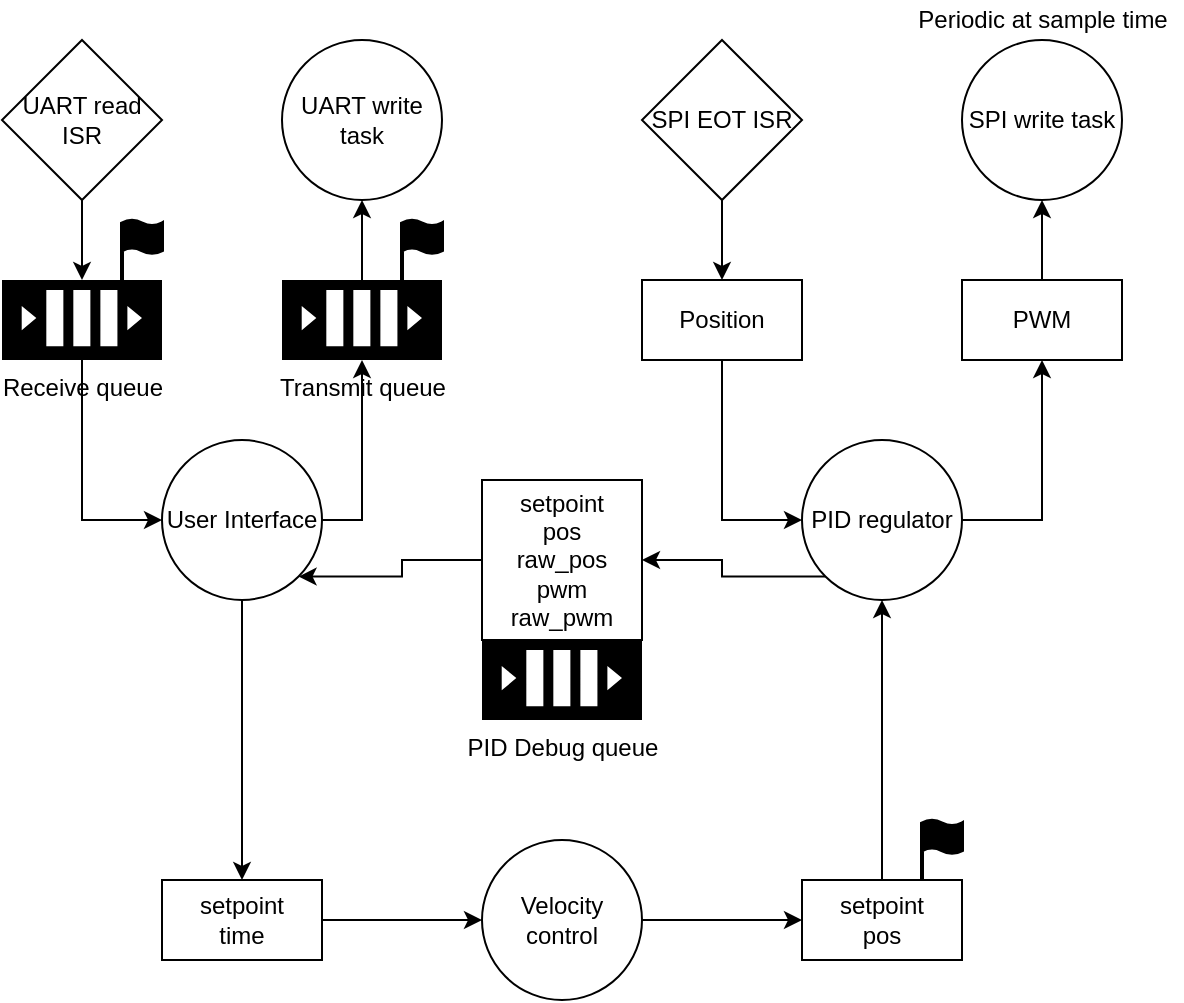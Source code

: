 <mxfile version="14.4.3" type="device"><diagram id="cHEMKnrg96ON_sAFA7hZ" name="Page-1"><mxGraphModel dx="931" dy="563" grid="1" gridSize="10" guides="1" tooltips="1" connect="1" arrows="1" fold="1" page="1" pageScale="1" pageWidth="827" pageHeight="1169" math="0" shadow="0"><root><mxCell id="0"/><mxCell id="1" parent="0"/><mxCell id="BFLCeElh9xtPwflNC6KJ-11" value="UART write task" style="ellipse;whiteSpace=wrap;html=1;aspect=fixed;" vertex="1" parent="1"><mxGeometry x="260" y="40" width="80" height="80" as="geometry"/></mxCell><mxCell id="BFLCeElh9xtPwflNC6KJ-15" style="edgeStyle=orthogonalEdgeStyle;rounded=0;orthogonalLoop=1;jettySize=auto;html=1;entryX=0.5;entryY=1;entryDx=0;entryDy=0;" edge="1" parent="1" source="BFLCeElh9xtPwflNC6KJ-12" target="BFLCeElh9xtPwflNC6KJ-11"><mxGeometry relative="1" as="geometry"><mxPoint x="160" y="90" as="targetPoint"/></mxGeometry></mxCell><mxCell id="BFLCeElh9xtPwflNC6KJ-12" value="Transmit queue" style="outlineConnect=0;dashed=0;verticalLabelPosition=bottom;verticalAlign=top;align=center;html=1;shape=mxgraph.aws3.queue;gradientColor=none;fillColor=#000000;" vertex="1" parent="1"><mxGeometry x="260" y="160" width="80" height="40" as="geometry"/></mxCell><mxCell id="BFLCeElh9xtPwflNC6KJ-67" style="edgeStyle=orthogonalEdgeStyle;rounded=0;orthogonalLoop=1;jettySize=auto;html=1;entryX=0;entryY=0.5;entryDx=0;entryDy=0;startArrow=none;startFill=0;" edge="1" parent="1" source="BFLCeElh9xtPwflNC6KJ-13" target="BFLCeElh9xtPwflNC6KJ-25"><mxGeometry relative="1" as="geometry"/></mxCell><mxCell id="BFLCeElh9xtPwflNC6KJ-13" value="Receive queue" style="outlineConnect=0;dashed=0;verticalLabelPosition=bottom;verticalAlign=top;align=center;html=1;shape=mxgraph.aws3.queue;gradientColor=none;fillColor=#000000;" vertex="1" parent="1"><mxGeometry x="120" y="160" width="80" height="40" as="geometry"/></mxCell><mxCell id="BFLCeElh9xtPwflNC6KJ-22" value="" style="html=1;verticalLabelPosition=bottom;align=center;labelBackgroundColor=#ffffff;verticalAlign=top;strokeWidth=2;shadow=0;dashed=0;shape=mxgraph.ios7.icons.flag;fillColor=#000000;" vertex="1" parent="1"><mxGeometry x="320" y="130" width="20" height="30" as="geometry"/></mxCell><mxCell id="BFLCeElh9xtPwflNC6KJ-23" value="" style="html=1;verticalLabelPosition=bottom;align=center;labelBackgroundColor=#ffffff;verticalAlign=top;strokeWidth=2;shadow=0;dashed=0;shape=mxgraph.ios7.icons.flag;fillColor=#000000;" vertex="1" parent="1"><mxGeometry x="180" y="130" width="20" height="30" as="geometry"/></mxCell><mxCell id="BFLCeElh9xtPwflNC6KJ-54" style="edgeStyle=orthogonalEdgeStyle;rounded=0;orthogonalLoop=1;jettySize=auto;html=1;entryX=0.5;entryY=0;entryDx=0;entryDy=0;startArrow=none;startFill=0;" edge="1" parent="1" source="BFLCeElh9xtPwflNC6KJ-25" target="BFLCeElh9xtPwflNC6KJ-53"><mxGeometry relative="1" as="geometry"/></mxCell><mxCell id="BFLCeElh9xtPwflNC6KJ-66" style="edgeStyle=orthogonalEdgeStyle;rounded=0;orthogonalLoop=1;jettySize=auto;html=1;entryX=0.5;entryY=1;entryDx=0;entryDy=0;entryPerimeter=0;startArrow=none;startFill=0;" edge="1" parent="1" source="BFLCeElh9xtPwflNC6KJ-25" target="BFLCeElh9xtPwflNC6KJ-12"><mxGeometry relative="1" as="geometry"><Array as="points"><mxPoint x="300" y="280"/></Array></mxGeometry></mxCell><mxCell id="BFLCeElh9xtPwflNC6KJ-25" value="User Interface" style="ellipse;whiteSpace=wrap;html=1;aspect=fixed;strokeColor=#000000;fillColor=#FFFFFF;" vertex="1" parent="1"><mxGeometry x="200" y="240" width="80" height="80" as="geometry"/></mxCell><mxCell id="BFLCeElh9xtPwflNC6KJ-44" style="edgeStyle=orthogonalEdgeStyle;rounded=0;orthogonalLoop=1;jettySize=auto;html=1;entryX=0.5;entryY=1;entryDx=0;entryDy=0;startArrow=none;startFill=0;" edge="1" parent="1" source="BFLCeElh9xtPwflNC6KJ-28" target="BFLCeElh9xtPwflNC6KJ-43"><mxGeometry relative="1" as="geometry"><Array as="points"><mxPoint x="640" y="280"/></Array></mxGeometry></mxCell><mxCell id="BFLCeElh9xtPwflNC6KJ-60" style="edgeStyle=orthogonalEdgeStyle;rounded=0;orthogonalLoop=1;jettySize=auto;html=1;exitX=0;exitY=1;exitDx=0;exitDy=0;entryX=1;entryY=0.5;entryDx=0;entryDy=0;startArrow=none;startFill=0;" edge="1" parent="1" source="BFLCeElh9xtPwflNC6KJ-28" target="BFLCeElh9xtPwflNC6KJ-56"><mxGeometry relative="1" as="geometry"/></mxCell><mxCell id="BFLCeElh9xtPwflNC6KJ-28" value="PID regulator" style="ellipse;whiteSpace=wrap;html=1;aspect=fixed;strokeColor=#000000;fillColor=#FFFFFF;" vertex="1" parent="1"><mxGeometry x="520" y="240" width="80" height="80" as="geometry"/></mxCell><mxCell id="BFLCeElh9xtPwflNC6KJ-41" style="edgeStyle=orthogonalEdgeStyle;rounded=0;orthogonalLoop=1;jettySize=auto;html=1;startArrow=none;startFill=0;" edge="1" parent="1" source="BFLCeElh9xtPwflNC6KJ-37" target="BFLCeElh9xtPwflNC6KJ-40"><mxGeometry relative="1" as="geometry"/></mxCell><mxCell id="BFLCeElh9xtPwflNC6KJ-37" value="SPI EOT ISR" style="rhombus;whiteSpace=wrap;html=1;strokeColor=#000000;fillColor=#FFFFFF;" vertex="1" parent="1"><mxGeometry x="440" y="40" width="80" height="80" as="geometry"/></mxCell><mxCell id="BFLCeElh9xtPwflNC6KJ-38" value="SPI write task" style="ellipse;whiteSpace=wrap;html=1;aspect=fixed;strokeColor=#000000;fillColor=#FFFFFF;" vertex="1" parent="1"><mxGeometry x="600" y="40" width="80" height="80" as="geometry"/></mxCell><mxCell id="BFLCeElh9xtPwflNC6KJ-42" style="edgeStyle=orthogonalEdgeStyle;rounded=0;orthogonalLoop=1;jettySize=auto;html=1;entryX=0;entryY=0.5;entryDx=0;entryDy=0;startArrow=none;startFill=0;" edge="1" parent="1" source="BFLCeElh9xtPwflNC6KJ-40" target="BFLCeElh9xtPwflNC6KJ-28"><mxGeometry relative="1" as="geometry"/></mxCell><mxCell id="BFLCeElh9xtPwflNC6KJ-40" value="Position" style="rounded=0;whiteSpace=wrap;html=1;strokeColor=#000000;fillColor=#FFFFFF;" vertex="1" parent="1"><mxGeometry x="440" y="160" width="80" height="40" as="geometry"/></mxCell><mxCell id="BFLCeElh9xtPwflNC6KJ-45" style="edgeStyle=orthogonalEdgeStyle;rounded=0;orthogonalLoop=1;jettySize=auto;html=1;entryX=0.5;entryY=1;entryDx=0;entryDy=0;startArrow=none;startFill=0;" edge="1" parent="1" source="BFLCeElh9xtPwflNC6KJ-43" target="BFLCeElh9xtPwflNC6KJ-38"><mxGeometry relative="1" as="geometry"/></mxCell><mxCell id="BFLCeElh9xtPwflNC6KJ-43" value="PWM" style="rounded=0;whiteSpace=wrap;html=1;strokeColor=#000000;fillColor=#FFFFFF;" vertex="1" parent="1"><mxGeometry x="600" y="160" width="80" height="40" as="geometry"/></mxCell><mxCell id="BFLCeElh9xtPwflNC6KJ-46" value="Periodic at sample time" style="text;html=1;align=center;verticalAlign=middle;resizable=0;points=[];autosize=1;" vertex="1" parent="1"><mxGeometry x="570" y="20" width="140" height="20" as="geometry"/></mxCell><mxCell id="BFLCeElh9xtPwflNC6KJ-51" style="edgeStyle=orthogonalEdgeStyle;rounded=0;orthogonalLoop=1;jettySize=auto;html=1;entryX=0.5;entryY=1;entryDx=0;entryDy=0;startArrow=none;startFill=0;" edge="1" parent="1" source="BFLCeElh9xtPwflNC6KJ-47" target="BFLCeElh9xtPwflNC6KJ-28"><mxGeometry relative="1" as="geometry"/></mxCell><mxCell id="BFLCeElh9xtPwflNC6KJ-47" value="setpoint&lt;br&gt;pos" style="rounded=0;whiteSpace=wrap;html=1;strokeColor=#000000;fillColor=#FFFFFF;" vertex="1" parent="1"><mxGeometry x="520" y="460" width="80" height="40" as="geometry"/></mxCell><mxCell id="BFLCeElh9xtPwflNC6KJ-52" style="edgeStyle=orthogonalEdgeStyle;rounded=0;orthogonalLoop=1;jettySize=auto;html=1;entryX=0;entryY=0.5;entryDx=0;entryDy=0;startArrow=none;startFill=0;" edge="1" parent="1" source="BFLCeElh9xtPwflNC6KJ-50" target="BFLCeElh9xtPwflNC6KJ-47"><mxGeometry relative="1" as="geometry"/></mxCell><mxCell id="BFLCeElh9xtPwflNC6KJ-50" value="Velocity control" style="ellipse;whiteSpace=wrap;html=1;aspect=fixed;strokeColor=#000000;fillColor=#FFFFFF;" vertex="1" parent="1"><mxGeometry x="360" y="440" width="80" height="80" as="geometry"/></mxCell><mxCell id="BFLCeElh9xtPwflNC6KJ-55" style="edgeStyle=orthogonalEdgeStyle;rounded=0;orthogonalLoop=1;jettySize=auto;html=1;entryX=0;entryY=0.5;entryDx=0;entryDy=0;startArrow=none;startFill=0;" edge="1" parent="1" source="BFLCeElh9xtPwflNC6KJ-53" target="BFLCeElh9xtPwflNC6KJ-50"><mxGeometry relative="1" as="geometry"/></mxCell><mxCell id="BFLCeElh9xtPwflNC6KJ-53" value="setpoint&lt;br&gt;time" style="rounded=0;whiteSpace=wrap;html=1;strokeColor=#000000;fillColor=#FFFFFF;" vertex="1" parent="1"><mxGeometry x="200" y="460" width="80" height="40" as="geometry"/></mxCell><mxCell id="BFLCeElh9xtPwflNC6KJ-61" style="edgeStyle=orthogonalEdgeStyle;rounded=0;orthogonalLoop=1;jettySize=auto;html=1;entryX=1;entryY=1;entryDx=0;entryDy=0;startArrow=none;startFill=0;" edge="1" parent="1" source="BFLCeElh9xtPwflNC6KJ-56" target="BFLCeElh9xtPwflNC6KJ-25"><mxGeometry relative="1" as="geometry"/></mxCell><mxCell id="BFLCeElh9xtPwflNC6KJ-56" value="setpoint&lt;br&gt;pos&lt;br&gt;raw_pos&lt;br&gt;pwm&lt;br&gt;raw_pwm" style="rounded=0;whiteSpace=wrap;html=1;strokeColor=#000000;fillColor=#FFFFFF;" vertex="1" parent="1"><mxGeometry x="360" y="260" width="80" height="80" as="geometry"/></mxCell><mxCell id="BFLCeElh9xtPwflNC6KJ-62" value="PID Debug queue" style="outlineConnect=0;dashed=0;verticalLabelPosition=bottom;verticalAlign=top;align=center;html=1;shape=mxgraph.aws3.queue;gradientColor=none;fillColor=#000000;" vertex="1" parent="1"><mxGeometry x="360" y="340" width="80" height="40" as="geometry"/></mxCell><mxCell id="BFLCeElh9xtPwflNC6KJ-63" value="" style="html=1;verticalLabelPosition=bottom;align=center;labelBackgroundColor=#ffffff;verticalAlign=top;strokeWidth=2;shadow=0;dashed=0;shape=mxgraph.ios7.icons.flag;fillColor=#000000;" vertex="1" parent="1"><mxGeometry x="580" y="430" width="20" height="30" as="geometry"/></mxCell><mxCell id="BFLCeElh9xtPwflNC6KJ-68" style="edgeStyle=orthogonalEdgeStyle;rounded=0;orthogonalLoop=1;jettySize=auto;html=1;entryX=0.5;entryY=0;entryDx=0;entryDy=0;entryPerimeter=0;startArrow=none;startFill=0;" edge="1" parent="1" source="BFLCeElh9xtPwflNC6KJ-65" target="BFLCeElh9xtPwflNC6KJ-13"><mxGeometry relative="1" as="geometry"/></mxCell><mxCell id="BFLCeElh9xtPwflNC6KJ-65" value="UART read ISR" style="rhombus;whiteSpace=wrap;html=1;strokeColor=#000000;fillColor=#FFFFFF;" vertex="1" parent="1"><mxGeometry x="120" y="40" width="80" height="80" as="geometry"/></mxCell></root></mxGraphModel></diagram></mxfile>